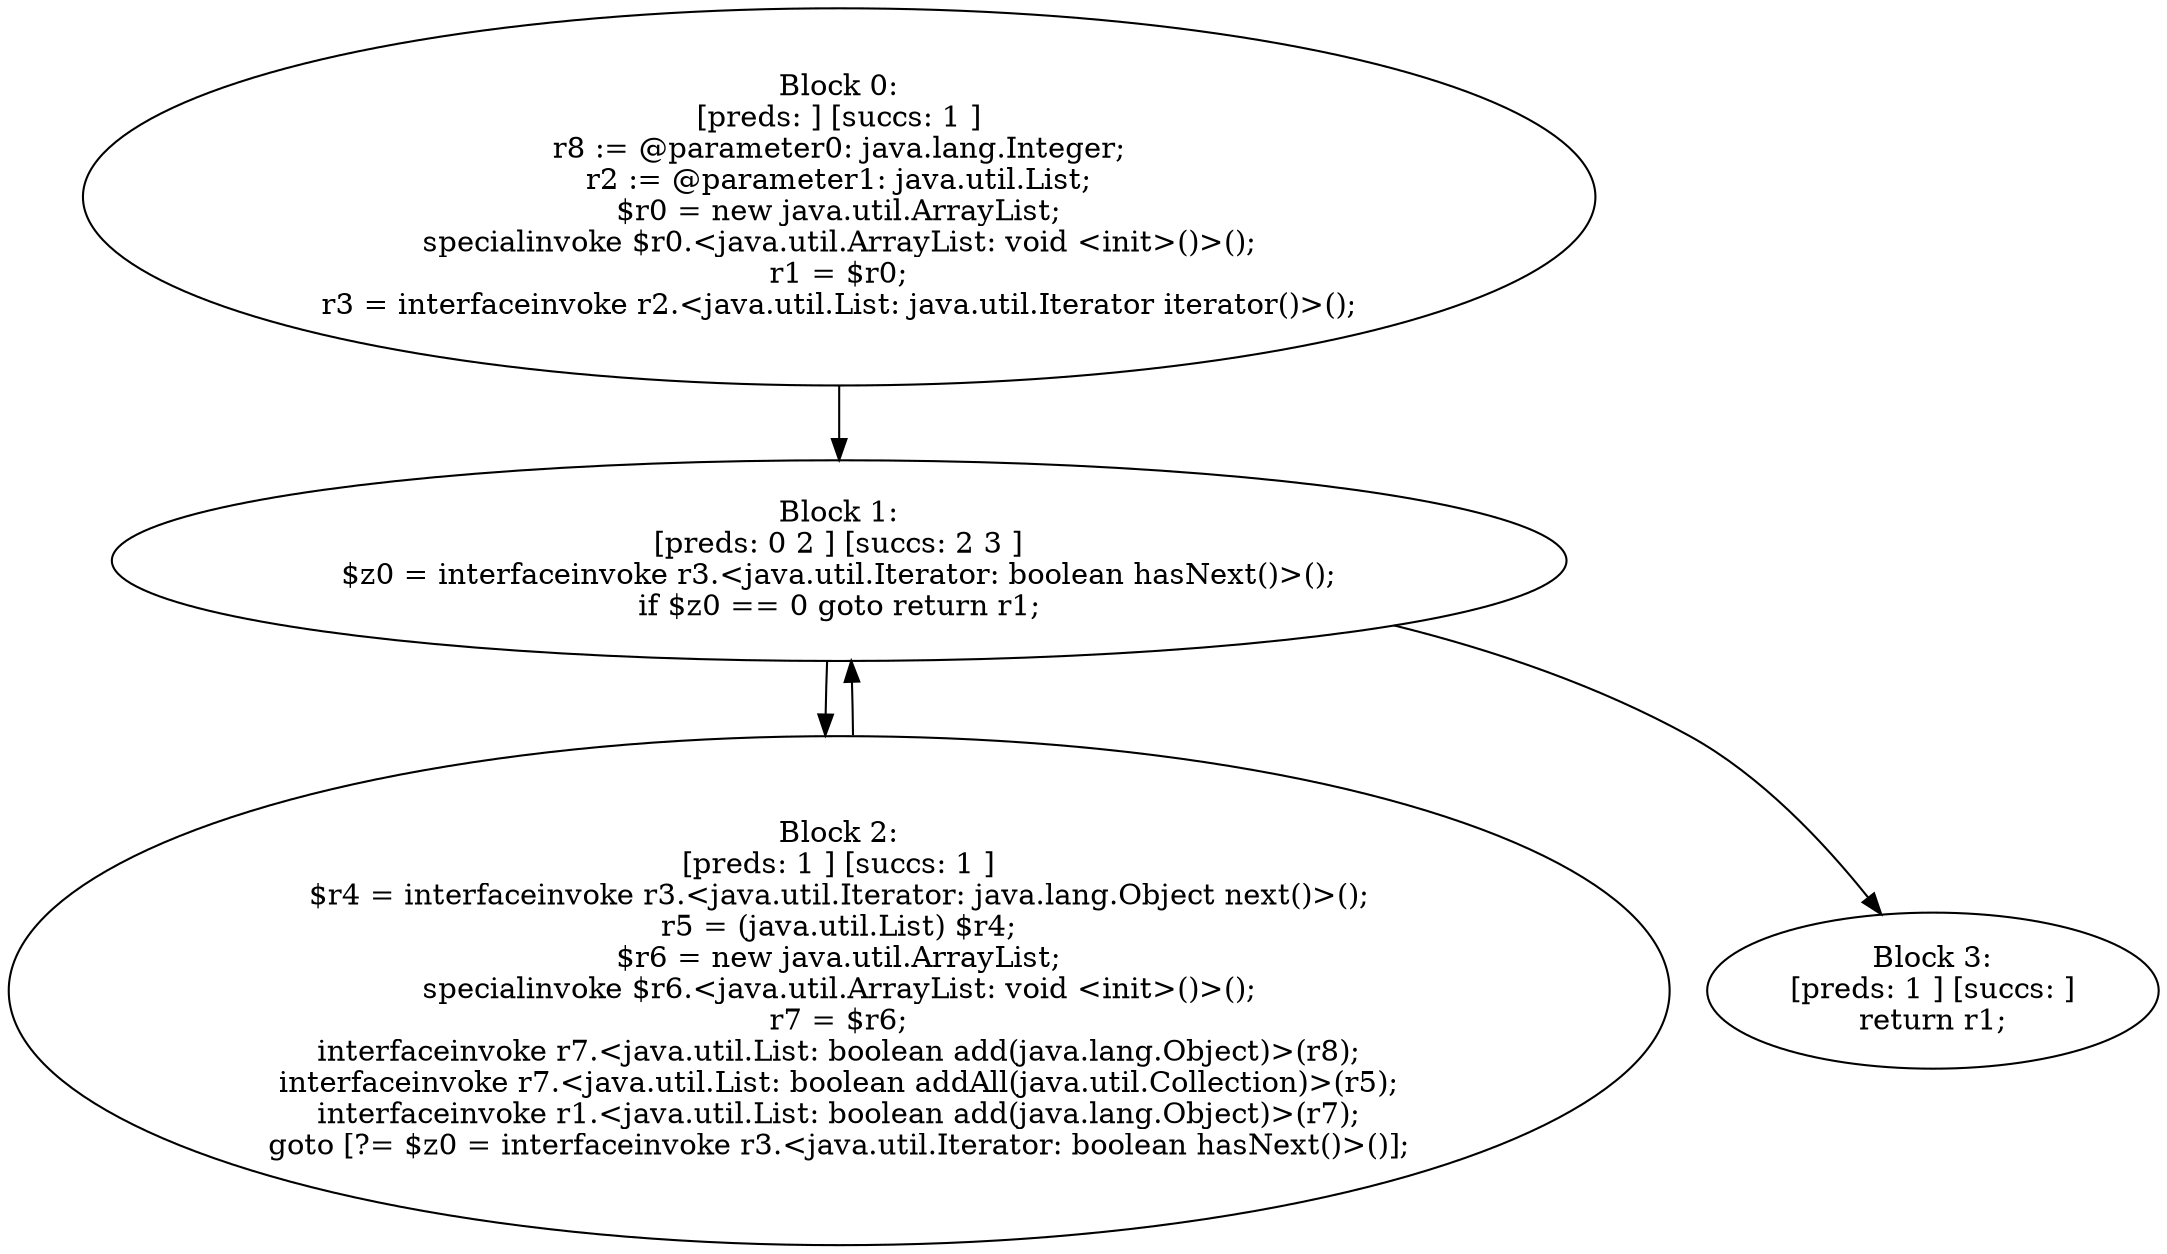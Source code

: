 digraph "unitGraph" {
    "Block 0:
[preds: ] [succs: 1 ]
r8 := @parameter0: java.lang.Integer;
r2 := @parameter1: java.util.List;
$r0 = new java.util.ArrayList;
specialinvoke $r0.<java.util.ArrayList: void <init>()>();
r1 = $r0;
r3 = interfaceinvoke r2.<java.util.List: java.util.Iterator iterator()>();
"
    "Block 1:
[preds: 0 2 ] [succs: 2 3 ]
$z0 = interfaceinvoke r3.<java.util.Iterator: boolean hasNext()>();
if $z0 == 0 goto return r1;
"
    "Block 2:
[preds: 1 ] [succs: 1 ]
$r4 = interfaceinvoke r3.<java.util.Iterator: java.lang.Object next()>();
r5 = (java.util.List) $r4;
$r6 = new java.util.ArrayList;
specialinvoke $r6.<java.util.ArrayList: void <init>()>();
r7 = $r6;
interfaceinvoke r7.<java.util.List: boolean add(java.lang.Object)>(r8);
interfaceinvoke r7.<java.util.List: boolean addAll(java.util.Collection)>(r5);
interfaceinvoke r1.<java.util.List: boolean add(java.lang.Object)>(r7);
goto [?= $z0 = interfaceinvoke r3.<java.util.Iterator: boolean hasNext()>()];
"
    "Block 3:
[preds: 1 ] [succs: ]
return r1;
"
    "Block 0:
[preds: ] [succs: 1 ]
r8 := @parameter0: java.lang.Integer;
r2 := @parameter1: java.util.List;
$r0 = new java.util.ArrayList;
specialinvoke $r0.<java.util.ArrayList: void <init>()>();
r1 = $r0;
r3 = interfaceinvoke r2.<java.util.List: java.util.Iterator iterator()>();
"->"Block 1:
[preds: 0 2 ] [succs: 2 3 ]
$z0 = interfaceinvoke r3.<java.util.Iterator: boolean hasNext()>();
if $z0 == 0 goto return r1;
";
    "Block 1:
[preds: 0 2 ] [succs: 2 3 ]
$z0 = interfaceinvoke r3.<java.util.Iterator: boolean hasNext()>();
if $z0 == 0 goto return r1;
"->"Block 2:
[preds: 1 ] [succs: 1 ]
$r4 = interfaceinvoke r3.<java.util.Iterator: java.lang.Object next()>();
r5 = (java.util.List) $r4;
$r6 = new java.util.ArrayList;
specialinvoke $r6.<java.util.ArrayList: void <init>()>();
r7 = $r6;
interfaceinvoke r7.<java.util.List: boolean add(java.lang.Object)>(r8);
interfaceinvoke r7.<java.util.List: boolean addAll(java.util.Collection)>(r5);
interfaceinvoke r1.<java.util.List: boolean add(java.lang.Object)>(r7);
goto [?= $z0 = interfaceinvoke r3.<java.util.Iterator: boolean hasNext()>()];
";
    "Block 1:
[preds: 0 2 ] [succs: 2 3 ]
$z0 = interfaceinvoke r3.<java.util.Iterator: boolean hasNext()>();
if $z0 == 0 goto return r1;
"->"Block 3:
[preds: 1 ] [succs: ]
return r1;
";
    "Block 2:
[preds: 1 ] [succs: 1 ]
$r4 = interfaceinvoke r3.<java.util.Iterator: java.lang.Object next()>();
r5 = (java.util.List) $r4;
$r6 = new java.util.ArrayList;
specialinvoke $r6.<java.util.ArrayList: void <init>()>();
r7 = $r6;
interfaceinvoke r7.<java.util.List: boolean add(java.lang.Object)>(r8);
interfaceinvoke r7.<java.util.List: boolean addAll(java.util.Collection)>(r5);
interfaceinvoke r1.<java.util.List: boolean add(java.lang.Object)>(r7);
goto [?= $z0 = interfaceinvoke r3.<java.util.Iterator: boolean hasNext()>()];
"->"Block 1:
[preds: 0 2 ] [succs: 2 3 ]
$z0 = interfaceinvoke r3.<java.util.Iterator: boolean hasNext()>();
if $z0 == 0 goto return r1;
";
}
